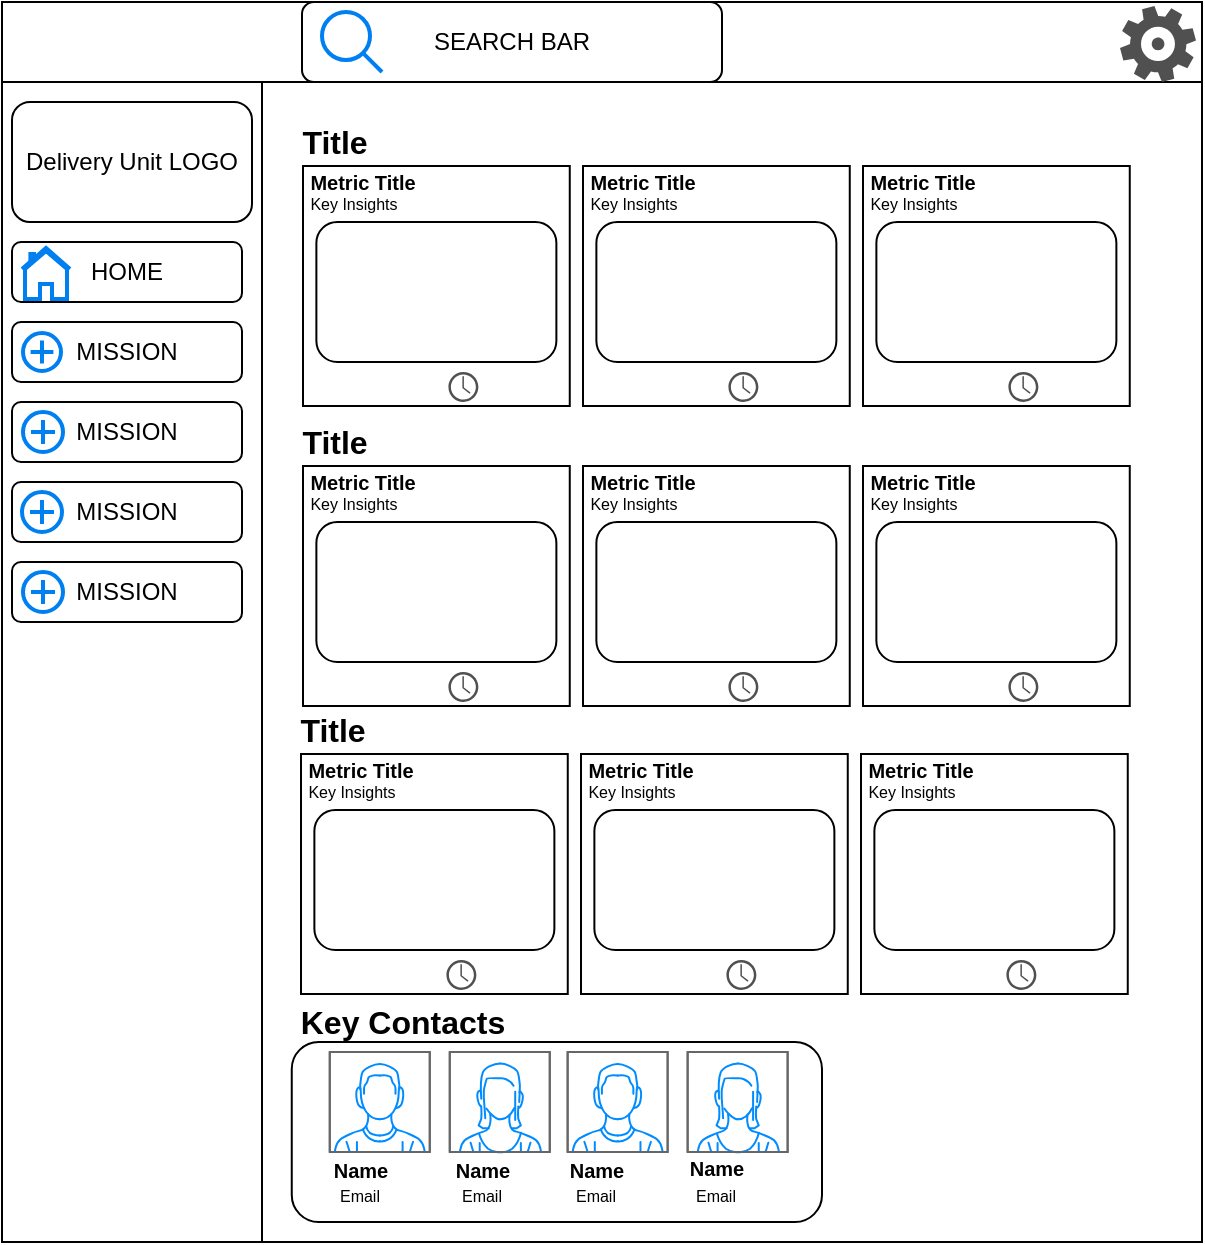 <mxfile version="24.7.6">
  <diagram name="Page-1" id="oqYdGcHT3AEx5KWIuhEE">
    <mxGraphModel dx="1059" dy="635" grid="1" gridSize="10" guides="1" tooltips="1" connect="1" arrows="1" fold="1" page="1" pageScale="1" pageWidth="827" pageHeight="1169" math="0" shadow="0">
      <root>
        <mxCell id="0" />
        <mxCell id="1" parent="0" />
        <mxCell id="GvqYhBLNUC9iz9NB5fcP-3" value="" style="rounded=0;whiteSpace=wrap;html=1;" vertex="1" parent="1">
          <mxGeometry x="220" y="80" width="470" height="580" as="geometry" />
        </mxCell>
        <mxCell id="GvqYhBLNUC9iz9NB5fcP-4" value="" style="rounded=0;whiteSpace=wrap;html=1;" vertex="1" parent="1">
          <mxGeometry x="90" y="80" width="130" height="580" as="geometry" />
        </mxCell>
        <mxCell id="GvqYhBLNUC9iz9NB5fcP-5" value="Delivery Unit LOGO" style="rounded=1;whiteSpace=wrap;html=1;" vertex="1" parent="1">
          <mxGeometry x="95" y="90" width="120" height="60" as="geometry" />
        </mxCell>
        <mxCell id="GvqYhBLNUC9iz9NB5fcP-6" value="HOME" style="rounded=1;whiteSpace=wrap;html=1;align=center;" vertex="1" parent="1">
          <mxGeometry x="95" y="160" width="115" height="30" as="geometry" />
        </mxCell>
        <mxCell id="GvqYhBLNUC9iz9NB5fcP-7" value="MISSION" style="rounded=1;whiteSpace=wrap;html=1;align=center;" vertex="1" parent="1">
          <mxGeometry x="95" y="200" width="115" height="30" as="geometry" />
        </mxCell>
        <mxCell id="GvqYhBLNUC9iz9NB5fcP-8" value="MISSION" style="rounded=1;whiteSpace=wrap;html=1;align=center;" vertex="1" parent="1">
          <mxGeometry x="95" y="240" width="115" height="30" as="geometry" />
        </mxCell>
        <mxCell id="GvqYhBLNUC9iz9NB5fcP-9" value="MISSION" style="rounded=1;whiteSpace=wrap;html=1;align=center;" vertex="1" parent="1">
          <mxGeometry x="95" y="280" width="115" height="30" as="geometry" />
        </mxCell>
        <mxCell id="GvqYhBLNUC9iz9NB5fcP-42" value="" style="group" vertex="1" connectable="0" parent="1">
          <mxGeometry x="220" y="110" width="153.88" height="132" as="geometry" />
        </mxCell>
        <mxCell id="GvqYhBLNUC9iz9NB5fcP-11" value="" style="rounded=0;whiteSpace=wrap;html=1;" vertex="1" parent="GvqYhBLNUC9iz9NB5fcP-42">
          <mxGeometry x="20.5" y="12" width="133.38" height="120" as="geometry" />
        </mxCell>
        <mxCell id="GvqYhBLNUC9iz9NB5fcP-27" value="Metric Title" style="text;strokeColor=none;fillColor=none;html=1;fontSize=10;fontStyle=1;verticalAlign=middle;align=center;" vertex="1" parent="GvqYhBLNUC9iz9NB5fcP-42">
          <mxGeometry width="100" height="40" as="geometry" />
        </mxCell>
        <mxCell id="GvqYhBLNUC9iz9NB5fcP-30" value="" style="rounded=1;whiteSpace=wrap;html=1;" vertex="1" parent="GvqYhBLNUC9iz9NB5fcP-42">
          <mxGeometry x="27.19" y="40" width="120" height="70" as="geometry" />
        </mxCell>
        <UserObject label="&lt;font style=&quot;font-size: 8px;&quot;&gt;Key Insights&lt;/font&gt;" placeholders="1" name="Variable" id="GvqYhBLNUC9iz9NB5fcP-31">
          <mxCell style="text;html=1;strokeColor=none;fillColor=none;align=center;verticalAlign=middle;whiteSpace=wrap;overflow=hidden;" vertex="1" parent="GvqYhBLNUC9iz9NB5fcP-42">
            <mxGeometry x="6" y="20" width="80" height="20" as="geometry" />
          </mxCell>
        </UserObject>
        <mxCell id="GvqYhBLNUC9iz9NB5fcP-33" value="" style="shape=image;html=1;verticalAlign=top;verticalLabelPosition=bottom;labelBackgroundColor=#ffffff;imageAspect=0;aspect=fixed;image=https://cdn4.iconfinder.com/data/icons/core-ui-outlined/32/outlined_like-128.png" vertex="1" parent="GvqYhBLNUC9iz9NB5fcP-42">
          <mxGeometry x="111.19" y="113" width="17" height="17" as="geometry" />
        </mxCell>
        <mxCell id="GvqYhBLNUC9iz9NB5fcP-34" value="" style="sketch=0;pointerEvents=1;shadow=0;dashed=0;html=1;strokeColor=none;fillColor=#505050;labelPosition=center;verticalLabelPosition=bottom;verticalAlign=top;outlineConnect=0;align=center;shape=mxgraph.office.concepts.clock;" vertex="1" parent="GvqYhBLNUC9iz9NB5fcP-42">
          <mxGeometry x="93.19" y="115" width="15" height="15" as="geometry" />
        </mxCell>
        <mxCell id="GvqYhBLNUC9iz9NB5fcP-37" value="" style="shape=image;html=1;verticalAlign=top;verticalLabelPosition=bottom;labelBackgroundColor=#ffffff;imageAspect=0;aspect=fixed;image=https://cdn1.iconfinder.com/data/icons/iconoir-vol-3/24/question-mark-circle-128.png" vertex="1" parent="GvqYhBLNUC9iz9NB5fcP-42">
          <mxGeometry x="128.19" y="112" width="19" height="19" as="geometry" />
        </mxCell>
        <mxCell id="GvqYhBLNUC9iz9NB5fcP-26" value="Title" style="text;strokeColor=none;fillColor=none;html=1;fontSize=16;fontStyle=1;verticalAlign=middle;align=center;" vertex="1" parent="GvqYhBLNUC9iz9NB5fcP-42">
          <mxGeometry x="-14" y="-20" width="100" height="40" as="geometry" />
        </mxCell>
        <mxCell id="GvqYhBLNUC9iz9NB5fcP-39" value="" style="shape=image;html=1;verticalAlign=top;verticalLabelPosition=bottom;labelBackgroundColor=#ffffff;imageAspect=0;aspect=fixed;image=https://cdn1.iconfinder.com/data/icons/unicons-line-vol-2/24/chart-line-128.png" vertex="1" parent="1">
          <mxGeometry x="275.19" y="153" width="64" height="64" as="geometry" />
        </mxCell>
        <mxCell id="GvqYhBLNUC9iz9NB5fcP-43" value="" style="group" vertex="1" connectable="0" parent="1">
          <mxGeometry x="360" y="110" width="153.88" height="132" as="geometry" />
        </mxCell>
        <mxCell id="GvqYhBLNUC9iz9NB5fcP-44" value="" style="rounded=0;whiteSpace=wrap;html=1;" vertex="1" parent="GvqYhBLNUC9iz9NB5fcP-43">
          <mxGeometry x="20.5" y="12" width="133.38" height="120" as="geometry" />
        </mxCell>
        <mxCell id="GvqYhBLNUC9iz9NB5fcP-45" value="Metric Title" style="text;strokeColor=none;fillColor=none;html=1;fontSize=10;fontStyle=1;verticalAlign=middle;align=center;" vertex="1" parent="GvqYhBLNUC9iz9NB5fcP-43">
          <mxGeometry width="100" height="40" as="geometry" />
        </mxCell>
        <mxCell id="GvqYhBLNUC9iz9NB5fcP-46" value="" style="rounded=1;whiteSpace=wrap;html=1;" vertex="1" parent="GvqYhBLNUC9iz9NB5fcP-43">
          <mxGeometry x="27.19" y="40" width="120" height="70" as="geometry" />
        </mxCell>
        <UserObject label="&lt;font style=&quot;font-size: 8px;&quot;&gt;Key Insights&lt;/font&gt;" placeholders="1" name="Variable" id="GvqYhBLNUC9iz9NB5fcP-47">
          <mxCell style="text;html=1;strokeColor=none;fillColor=none;align=center;verticalAlign=middle;whiteSpace=wrap;overflow=hidden;" vertex="1" parent="GvqYhBLNUC9iz9NB5fcP-43">
            <mxGeometry x="6" y="20" width="80" height="20" as="geometry" />
          </mxCell>
        </UserObject>
        <mxCell id="GvqYhBLNUC9iz9NB5fcP-48" value="" style="shape=image;html=1;verticalAlign=top;verticalLabelPosition=bottom;labelBackgroundColor=#ffffff;imageAspect=0;aspect=fixed;image=https://cdn4.iconfinder.com/data/icons/core-ui-outlined/32/outlined_like-128.png" vertex="1" parent="GvqYhBLNUC9iz9NB5fcP-43">
          <mxGeometry x="111.19" y="113" width="17" height="17" as="geometry" />
        </mxCell>
        <mxCell id="GvqYhBLNUC9iz9NB5fcP-49" value="" style="sketch=0;pointerEvents=1;shadow=0;dashed=0;html=1;strokeColor=none;fillColor=#505050;labelPosition=center;verticalLabelPosition=bottom;verticalAlign=top;outlineConnect=0;align=center;shape=mxgraph.office.concepts.clock;" vertex="1" parent="GvqYhBLNUC9iz9NB5fcP-43">
          <mxGeometry x="93.19" y="115" width="15" height="15" as="geometry" />
        </mxCell>
        <mxCell id="GvqYhBLNUC9iz9NB5fcP-50" value="" style="shape=image;html=1;verticalAlign=top;verticalLabelPosition=bottom;labelBackgroundColor=#ffffff;imageAspect=0;aspect=fixed;image=https://cdn1.iconfinder.com/data/icons/iconoir-vol-3/24/question-mark-circle-128.png" vertex="1" parent="GvqYhBLNUC9iz9NB5fcP-43">
          <mxGeometry x="128.19" y="112" width="19" height="19" as="geometry" />
        </mxCell>
        <mxCell id="GvqYhBLNUC9iz9NB5fcP-41" value="" style="shape=image;html=1;verticalAlign=top;verticalLabelPosition=bottom;labelBackgroundColor=#ffffff;imageAspect=0;aspect=fixed;image=https://cdn1.iconfinder.com/data/icons/unicons-line-vol-2/24/chart-128.png" vertex="1" parent="GvqYhBLNUC9iz9NB5fcP-43">
          <mxGeometry x="49.94" y="40" width="74.5" height="74.5" as="geometry" />
        </mxCell>
        <mxCell id="GvqYhBLNUC9iz9NB5fcP-51" value="" style="group" vertex="1" connectable="0" parent="1">
          <mxGeometry x="500" y="110" width="153.88" height="168" as="geometry" />
        </mxCell>
        <mxCell id="GvqYhBLNUC9iz9NB5fcP-52" value="" style="rounded=0;whiteSpace=wrap;html=1;" vertex="1" parent="GvqYhBLNUC9iz9NB5fcP-51">
          <mxGeometry x="20.5" y="12" width="133.38" height="120" as="geometry" />
        </mxCell>
        <mxCell id="GvqYhBLNUC9iz9NB5fcP-53" value="Metric Title" style="text;strokeColor=none;fillColor=none;html=1;fontSize=10;fontStyle=1;verticalAlign=middle;align=center;" vertex="1" parent="GvqYhBLNUC9iz9NB5fcP-51">
          <mxGeometry width="100" height="40" as="geometry" />
        </mxCell>
        <mxCell id="GvqYhBLNUC9iz9NB5fcP-54" value="" style="rounded=1;whiteSpace=wrap;html=1;" vertex="1" parent="GvqYhBLNUC9iz9NB5fcP-51">
          <mxGeometry x="27.19" y="40" width="120" height="70" as="geometry" />
        </mxCell>
        <UserObject label="&lt;font style=&quot;font-size: 8px;&quot;&gt;Key Insights&lt;/font&gt;" placeholders="1" name="Variable" id="GvqYhBLNUC9iz9NB5fcP-55">
          <mxCell style="text;html=1;strokeColor=none;fillColor=none;align=center;verticalAlign=middle;whiteSpace=wrap;overflow=hidden;" vertex="1" parent="GvqYhBLNUC9iz9NB5fcP-51">
            <mxGeometry x="6" y="20" width="80" height="20" as="geometry" />
          </mxCell>
        </UserObject>
        <mxCell id="GvqYhBLNUC9iz9NB5fcP-56" value="" style="shape=image;html=1;verticalAlign=top;verticalLabelPosition=bottom;labelBackgroundColor=#ffffff;imageAspect=0;aspect=fixed;image=https://cdn4.iconfinder.com/data/icons/core-ui-outlined/32/outlined_like-128.png" vertex="1" parent="GvqYhBLNUC9iz9NB5fcP-51">
          <mxGeometry x="111.19" y="113" width="17" height="17" as="geometry" />
        </mxCell>
        <mxCell id="GvqYhBLNUC9iz9NB5fcP-57" value="" style="sketch=0;pointerEvents=1;shadow=0;dashed=0;html=1;strokeColor=none;fillColor=#505050;labelPosition=center;verticalLabelPosition=bottom;verticalAlign=top;outlineConnect=0;align=center;shape=mxgraph.office.concepts.clock;" vertex="1" parent="GvqYhBLNUC9iz9NB5fcP-51">
          <mxGeometry x="93.19" y="115" width="15" height="15" as="geometry" />
        </mxCell>
        <mxCell id="GvqYhBLNUC9iz9NB5fcP-58" value="" style="shape=image;html=1;verticalAlign=top;verticalLabelPosition=bottom;labelBackgroundColor=#ffffff;imageAspect=0;aspect=fixed;image=https://cdn1.iconfinder.com/data/icons/iconoir-vol-3/24/question-mark-circle-128.png" vertex="1" parent="GvqYhBLNUC9iz9NB5fcP-51">
          <mxGeometry x="128.19" y="112" width="19" height="19" as="geometry" />
        </mxCell>
        <mxCell id="GvqYhBLNUC9iz9NB5fcP-40" value="" style="shape=image;html=1;verticalAlign=top;verticalLabelPosition=bottom;labelBackgroundColor=#ffffff;imageAspect=0;aspect=fixed;image=https://cdn1.iconfinder.com/data/icons/unicons-line-vol-2/24/chart-growth-128.png" vertex="1" parent="GvqYhBLNUC9iz9NB5fcP-51">
          <mxGeometry x="41.94" y="43" width="70" height="70" as="geometry" />
        </mxCell>
        <mxCell id="GvqYhBLNUC9iz9NB5fcP-59" value="" style="group" vertex="1" connectable="0" parent="1">
          <mxGeometry x="220" y="260" width="153.88" height="132" as="geometry" />
        </mxCell>
        <mxCell id="GvqYhBLNUC9iz9NB5fcP-60" value="" style="rounded=0;whiteSpace=wrap;html=1;" vertex="1" parent="GvqYhBLNUC9iz9NB5fcP-59">
          <mxGeometry x="20.5" y="12" width="133.38" height="120" as="geometry" />
        </mxCell>
        <mxCell id="GvqYhBLNUC9iz9NB5fcP-61" value="Metric Title" style="text;strokeColor=none;fillColor=none;html=1;fontSize=10;fontStyle=1;verticalAlign=middle;align=center;" vertex="1" parent="GvqYhBLNUC9iz9NB5fcP-59">
          <mxGeometry width="100" height="40" as="geometry" />
        </mxCell>
        <mxCell id="GvqYhBLNUC9iz9NB5fcP-62" value="" style="rounded=1;whiteSpace=wrap;html=1;" vertex="1" parent="GvqYhBLNUC9iz9NB5fcP-59">
          <mxGeometry x="27.19" y="40" width="120" height="70" as="geometry" />
        </mxCell>
        <UserObject label="&lt;font style=&quot;font-size: 8px;&quot;&gt;Key Insights&lt;/font&gt;" placeholders="1" name="Variable" id="GvqYhBLNUC9iz9NB5fcP-63">
          <mxCell style="text;html=1;strokeColor=none;fillColor=none;align=center;verticalAlign=middle;whiteSpace=wrap;overflow=hidden;" vertex="1" parent="GvqYhBLNUC9iz9NB5fcP-59">
            <mxGeometry x="6" y="20" width="80" height="20" as="geometry" />
          </mxCell>
        </UserObject>
        <mxCell id="GvqYhBLNUC9iz9NB5fcP-64" value="" style="shape=image;html=1;verticalAlign=top;verticalLabelPosition=bottom;labelBackgroundColor=#ffffff;imageAspect=0;aspect=fixed;image=https://cdn4.iconfinder.com/data/icons/core-ui-outlined/32/outlined_like-128.png" vertex="1" parent="GvqYhBLNUC9iz9NB5fcP-59">
          <mxGeometry x="111.19" y="113" width="17" height="17" as="geometry" />
        </mxCell>
        <mxCell id="GvqYhBLNUC9iz9NB5fcP-65" value="" style="sketch=0;pointerEvents=1;shadow=0;dashed=0;html=1;strokeColor=none;fillColor=#505050;labelPosition=center;verticalLabelPosition=bottom;verticalAlign=top;outlineConnect=0;align=center;shape=mxgraph.office.concepts.clock;" vertex="1" parent="GvqYhBLNUC9iz9NB5fcP-59">
          <mxGeometry x="93.19" y="115" width="15" height="15" as="geometry" />
        </mxCell>
        <mxCell id="GvqYhBLNUC9iz9NB5fcP-66" value="" style="shape=image;html=1;verticalAlign=top;verticalLabelPosition=bottom;labelBackgroundColor=#ffffff;imageAspect=0;aspect=fixed;image=https://cdn1.iconfinder.com/data/icons/iconoir-vol-3/24/question-mark-circle-128.png" vertex="1" parent="GvqYhBLNUC9iz9NB5fcP-59">
          <mxGeometry x="128.19" y="112" width="19" height="19" as="geometry" />
        </mxCell>
        <mxCell id="GvqYhBLNUC9iz9NB5fcP-67" value="Title" style="text;strokeColor=none;fillColor=none;html=1;fontSize=16;fontStyle=1;verticalAlign=middle;align=center;" vertex="1" parent="GvqYhBLNUC9iz9NB5fcP-59">
          <mxGeometry x="-14" y="-20" width="100" height="40" as="geometry" />
        </mxCell>
        <mxCell id="GvqYhBLNUC9iz9NB5fcP-137" value="" style="shape=image;html=1;verticalAlign=top;verticalLabelPosition=bottom;labelBackgroundColor=#ffffff;imageAspect=0;aspect=fixed;image=https://cdn1.iconfinder.com/data/icons/unicons-line-vol-2/24/chart-128.png" vertex="1" parent="GvqYhBLNUC9iz9NB5fcP-59">
          <mxGeometry x="49.94" y="37.75" width="74.5" height="74.5" as="geometry" />
        </mxCell>
        <mxCell id="GvqYhBLNUC9iz9NB5fcP-68" value="" style="group" vertex="1" connectable="0" parent="1">
          <mxGeometry x="360" y="260" width="153.88" height="132" as="geometry" />
        </mxCell>
        <mxCell id="GvqYhBLNUC9iz9NB5fcP-69" value="" style="rounded=0;whiteSpace=wrap;html=1;" vertex="1" parent="GvqYhBLNUC9iz9NB5fcP-68">
          <mxGeometry x="20.5" y="12" width="133.38" height="120" as="geometry" />
        </mxCell>
        <mxCell id="GvqYhBLNUC9iz9NB5fcP-70" value="Metric Title" style="text;strokeColor=none;fillColor=none;html=1;fontSize=10;fontStyle=1;verticalAlign=middle;align=center;" vertex="1" parent="GvqYhBLNUC9iz9NB5fcP-68">
          <mxGeometry width="100" height="40" as="geometry" />
        </mxCell>
        <mxCell id="GvqYhBLNUC9iz9NB5fcP-71" value="" style="rounded=1;whiteSpace=wrap;html=1;" vertex="1" parent="GvqYhBLNUC9iz9NB5fcP-68">
          <mxGeometry x="27.19" y="40" width="120" height="70" as="geometry" />
        </mxCell>
        <UserObject label="&lt;font style=&quot;font-size: 8px;&quot;&gt;Key Insights&lt;/font&gt;" placeholders="1" name="Variable" id="GvqYhBLNUC9iz9NB5fcP-72">
          <mxCell style="text;html=1;strokeColor=none;fillColor=none;align=center;verticalAlign=middle;whiteSpace=wrap;overflow=hidden;" vertex="1" parent="GvqYhBLNUC9iz9NB5fcP-68">
            <mxGeometry x="6" y="20" width="80" height="20" as="geometry" />
          </mxCell>
        </UserObject>
        <mxCell id="GvqYhBLNUC9iz9NB5fcP-73" value="" style="shape=image;html=1;verticalAlign=top;verticalLabelPosition=bottom;labelBackgroundColor=#ffffff;imageAspect=0;aspect=fixed;image=https://cdn4.iconfinder.com/data/icons/core-ui-outlined/32/outlined_like-128.png" vertex="1" parent="GvqYhBLNUC9iz9NB5fcP-68">
          <mxGeometry x="111.19" y="113" width="17" height="17" as="geometry" />
        </mxCell>
        <mxCell id="GvqYhBLNUC9iz9NB5fcP-74" value="" style="sketch=0;pointerEvents=1;shadow=0;dashed=0;html=1;strokeColor=none;fillColor=#505050;labelPosition=center;verticalLabelPosition=bottom;verticalAlign=top;outlineConnect=0;align=center;shape=mxgraph.office.concepts.clock;" vertex="1" parent="GvqYhBLNUC9iz9NB5fcP-68">
          <mxGeometry x="93.19" y="115" width="15" height="15" as="geometry" />
        </mxCell>
        <mxCell id="GvqYhBLNUC9iz9NB5fcP-75" value="" style="shape=image;html=1;verticalAlign=top;verticalLabelPosition=bottom;labelBackgroundColor=#ffffff;imageAspect=0;aspect=fixed;image=https://cdn1.iconfinder.com/data/icons/iconoir-vol-3/24/question-mark-circle-128.png" vertex="1" parent="GvqYhBLNUC9iz9NB5fcP-68">
          <mxGeometry x="128.19" y="112" width="19" height="19" as="geometry" />
        </mxCell>
        <mxCell id="GvqYhBLNUC9iz9NB5fcP-149" value="" style="shape=image;html=1;verticalAlign=top;verticalLabelPosition=bottom;labelBackgroundColor=#ffffff;imageAspect=0;aspect=fixed;image=https://cdn1.iconfinder.com/data/icons/unicons-line-vol-2/24/chart-growth-128.png" vertex="1" parent="GvqYhBLNUC9iz9NB5fcP-68">
          <mxGeometry x="52.19" y="40" width="70" height="70" as="geometry" />
        </mxCell>
        <mxCell id="GvqYhBLNUC9iz9NB5fcP-76" value="" style="group" vertex="1" connectable="0" parent="1">
          <mxGeometry x="500" y="260" width="153.88" height="132" as="geometry" />
        </mxCell>
        <mxCell id="GvqYhBLNUC9iz9NB5fcP-77" value="" style="rounded=0;whiteSpace=wrap;html=1;" vertex="1" parent="GvqYhBLNUC9iz9NB5fcP-76">
          <mxGeometry x="20.5" y="12" width="133.38" height="120" as="geometry" />
        </mxCell>
        <mxCell id="GvqYhBLNUC9iz9NB5fcP-78" value="Metric Title" style="text;strokeColor=none;fillColor=none;html=1;fontSize=10;fontStyle=1;verticalAlign=middle;align=center;" vertex="1" parent="GvqYhBLNUC9iz9NB5fcP-76">
          <mxGeometry width="100" height="40" as="geometry" />
        </mxCell>
        <mxCell id="GvqYhBLNUC9iz9NB5fcP-79" value="" style="rounded=1;whiteSpace=wrap;html=1;" vertex="1" parent="GvqYhBLNUC9iz9NB5fcP-76">
          <mxGeometry x="27.19" y="40" width="120" height="70" as="geometry" />
        </mxCell>
        <UserObject label="&lt;font style=&quot;font-size: 8px;&quot;&gt;Key Insights&lt;/font&gt;" placeholders="1" name="Variable" id="GvqYhBLNUC9iz9NB5fcP-80">
          <mxCell style="text;html=1;strokeColor=none;fillColor=none;align=center;verticalAlign=middle;whiteSpace=wrap;overflow=hidden;" vertex="1" parent="GvqYhBLNUC9iz9NB5fcP-76">
            <mxGeometry x="6" y="20" width="80" height="20" as="geometry" />
          </mxCell>
        </UserObject>
        <mxCell id="GvqYhBLNUC9iz9NB5fcP-81" value="" style="shape=image;html=1;verticalAlign=top;verticalLabelPosition=bottom;labelBackgroundColor=#ffffff;imageAspect=0;aspect=fixed;image=https://cdn4.iconfinder.com/data/icons/core-ui-outlined/32/outlined_like-128.png" vertex="1" parent="GvqYhBLNUC9iz9NB5fcP-76">
          <mxGeometry x="111.19" y="113" width="17" height="17" as="geometry" />
        </mxCell>
        <mxCell id="GvqYhBLNUC9iz9NB5fcP-82" value="" style="sketch=0;pointerEvents=1;shadow=0;dashed=0;html=1;strokeColor=none;fillColor=#505050;labelPosition=center;verticalLabelPosition=bottom;verticalAlign=top;outlineConnect=0;align=center;shape=mxgraph.office.concepts.clock;" vertex="1" parent="GvqYhBLNUC9iz9NB5fcP-76">
          <mxGeometry x="93.19" y="115" width="15" height="15" as="geometry" />
        </mxCell>
        <mxCell id="GvqYhBLNUC9iz9NB5fcP-83" value="" style="shape=image;html=1;verticalAlign=top;verticalLabelPosition=bottom;labelBackgroundColor=#ffffff;imageAspect=0;aspect=fixed;image=https://cdn1.iconfinder.com/data/icons/iconoir-vol-3/24/question-mark-circle-128.png" vertex="1" parent="GvqYhBLNUC9iz9NB5fcP-76">
          <mxGeometry x="128.19" y="112" width="19" height="19" as="geometry" />
        </mxCell>
        <mxCell id="GvqYhBLNUC9iz9NB5fcP-150" value="" style="shape=image;html=1;verticalAlign=top;verticalLabelPosition=bottom;labelBackgroundColor=#ffffff;imageAspect=0;aspect=fixed;image=https://cdn1.iconfinder.com/data/icons/unicons-line-vol-2/24/chart-line-128.png" vertex="1" parent="GvqYhBLNUC9iz9NB5fcP-76">
          <mxGeometry x="47.19" y="43" width="64" height="64" as="geometry" />
        </mxCell>
        <mxCell id="GvqYhBLNUC9iz9NB5fcP-84" value="" style="group" vertex="1" connectable="0" parent="1">
          <mxGeometry x="219" y="404" width="153.88" height="166" as="geometry" />
        </mxCell>
        <mxCell id="GvqYhBLNUC9iz9NB5fcP-85" value="" style="rounded=0;whiteSpace=wrap;html=1;" vertex="1" parent="GvqYhBLNUC9iz9NB5fcP-84">
          <mxGeometry x="20.5" y="12" width="133.38" height="120" as="geometry" />
        </mxCell>
        <mxCell id="GvqYhBLNUC9iz9NB5fcP-86" value="Metric Title" style="text;strokeColor=none;fillColor=none;html=1;fontSize=10;fontStyle=1;verticalAlign=middle;align=center;" vertex="1" parent="GvqYhBLNUC9iz9NB5fcP-84">
          <mxGeometry width="100" height="40" as="geometry" />
        </mxCell>
        <mxCell id="GvqYhBLNUC9iz9NB5fcP-87" value="" style="rounded=1;whiteSpace=wrap;html=1;" vertex="1" parent="GvqYhBLNUC9iz9NB5fcP-84">
          <mxGeometry x="27.19" y="40" width="120" height="70" as="geometry" />
        </mxCell>
        <UserObject label="&lt;font style=&quot;font-size: 8px;&quot;&gt;Key Insights&lt;/font&gt;" placeholders="1" name="Variable" id="GvqYhBLNUC9iz9NB5fcP-88">
          <mxCell style="text;html=1;strokeColor=none;fillColor=none;align=center;verticalAlign=middle;whiteSpace=wrap;overflow=hidden;" vertex="1" parent="GvqYhBLNUC9iz9NB5fcP-84">
            <mxGeometry x="6" y="20" width="80" height="20" as="geometry" />
          </mxCell>
        </UserObject>
        <mxCell id="GvqYhBLNUC9iz9NB5fcP-89" value="" style="shape=image;html=1;verticalAlign=top;verticalLabelPosition=bottom;labelBackgroundColor=#ffffff;imageAspect=0;aspect=fixed;image=https://cdn4.iconfinder.com/data/icons/core-ui-outlined/32/outlined_like-128.png" vertex="1" parent="GvqYhBLNUC9iz9NB5fcP-84">
          <mxGeometry x="111.19" y="113" width="17" height="17" as="geometry" />
        </mxCell>
        <mxCell id="GvqYhBLNUC9iz9NB5fcP-90" value="" style="sketch=0;pointerEvents=1;shadow=0;dashed=0;html=1;strokeColor=none;fillColor=#505050;labelPosition=center;verticalLabelPosition=bottom;verticalAlign=top;outlineConnect=0;align=center;shape=mxgraph.office.concepts.clock;" vertex="1" parent="GvqYhBLNUC9iz9NB5fcP-84">
          <mxGeometry x="93.19" y="115" width="15" height="15" as="geometry" />
        </mxCell>
        <mxCell id="GvqYhBLNUC9iz9NB5fcP-91" value="" style="shape=image;html=1;verticalAlign=top;verticalLabelPosition=bottom;labelBackgroundColor=#ffffff;imageAspect=0;aspect=fixed;image=https://cdn1.iconfinder.com/data/icons/iconoir-vol-3/24/question-mark-circle-128.png" vertex="1" parent="GvqYhBLNUC9iz9NB5fcP-84">
          <mxGeometry x="128.19" y="112" width="19" height="19" as="geometry" />
        </mxCell>
        <mxCell id="GvqYhBLNUC9iz9NB5fcP-92" value="Title" style="text;strokeColor=none;fillColor=none;html=1;fontSize=16;fontStyle=1;verticalAlign=middle;align=center;" vertex="1" parent="GvqYhBLNUC9iz9NB5fcP-84">
          <mxGeometry x="-14" y="-20" width="100" height="40" as="geometry" />
        </mxCell>
        <mxCell id="GvqYhBLNUC9iz9NB5fcP-118" value="Key Contacts" style="text;strokeColor=none;fillColor=none;html=1;fontSize=16;fontStyle=1;verticalAlign=middle;align=center;" vertex="1" parent="GvqYhBLNUC9iz9NB5fcP-84">
          <mxGeometry x="20.5" y="126" width="100" height="40" as="geometry" />
        </mxCell>
        <mxCell id="GvqYhBLNUC9iz9NB5fcP-148" value="" style="shape=image;html=1;verticalAlign=top;verticalLabelPosition=bottom;labelBackgroundColor=#ffffff;imageAspect=0;aspect=fixed;image=https://cdn1.iconfinder.com/data/icons/unicons-line-vol-2/24/chart-growth-128.png" vertex="1" parent="GvqYhBLNUC9iz9NB5fcP-84">
          <mxGeometry x="52.19" y="43" width="70" height="70" as="geometry" />
        </mxCell>
        <mxCell id="GvqYhBLNUC9iz9NB5fcP-93" value="" style="group" vertex="1" connectable="0" parent="1">
          <mxGeometry x="359" y="404" width="153.88" height="132" as="geometry" />
        </mxCell>
        <mxCell id="GvqYhBLNUC9iz9NB5fcP-94" value="" style="rounded=0;whiteSpace=wrap;html=1;" vertex="1" parent="GvqYhBLNUC9iz9NB5fcP-93">
          <mxGeometry x="20.5" y="12" width="133.38" height="120" as="geometry" />
        </mxCell>
        <mxCell id="GvqYhBLNUC9iz9NB5fcP-95" value="Metric Title" style="text;strokeColor=none;fillColor=none;html=1;fontSize=10;fontStyle=1;verticalAlign=middle;align=center;" vertex="1" parent="GvqYhBLNUC9iz9NB5fcP-93">
          <mxGeometry width="100" height="40" as="geometry" />
        </mxCell>
        <mxCell id="GvqYhBLNUC9iz9NB5fcP-96" value="" style="rounded=1;whiteSpace=wrap;html=1;" vertex="1" parent="GvqYhBLNUC9iz9NB5fcP-93">
          <mxGeometry x="27.19" y="40" width="120" height="70" as="geometry" />
        </mxCell>
        <UserObject label="&lt;font style=&quot;font-size: 8px;&quot;&gt;Key Insights&lt;/font&gt;" placeholders="1" name="Variable" id="GvqYhBLNUC9iz9NB5fcP-97">
          <mxCell style="text;html=1;strokeColor=none;fillColor=none;align=center;verticalAlign=middle;whiteSpace=wrap;overflow=hidden;" vertex="1" parent="GvqYhBLNUC9iz9NB5fcP-93">
            <mxGeometry x="6" y="20" width="80" height="20" as="geometry" />
          </mxCell>
        </UserObject>
        <mxCell id="GvqYhBLNUC9iz9NB5fcP-98" value="" style="shape=image;html=1;verticalAlign=top;verticalLabelPosition=bottom;labelBackgroundColor=#ffffff;imageAspect=0;aspect=fixed;image=https://cdn4.iconfinder.com/data/icons/core-ui-outlined/32/outlined_like-128.png" vertex="1" parent="GvqYhBLNUC9iz9NB5fcP-93">
          <mxGeometry x="111.19" y="113" width="17" height="17" as="geometry" />
        </mxCell>
        <mxCell id="GvqYhBLNUC9iz9NB5fcP-99" value="" style="sketch=0;pointerEvents=1;shadow=0;dashed=0;html=1;strokeColor=none;fillColor=#505050;labelPosition=center;verticalLabelPosition=bottom;verticalAlign=top;outlineConnect=0;align=center;shape=mxgraph.office.concepts.clock;" vertex="1" parent="GvqYhBLNUC9iz9NB5fcP-93">
          <mxGeometry x="93.19" y="115" width="15" height="15" as="geometry" />
        </mxCell>
        <mxCell id="GvqYhBLNUC9iz9NB5fcP-100" value="" style="shape=image;html=1;verticalAlign=top;verticalLabelPosition=bottom;labelBackgroundColor=#ffffff;imageAspect=0;aspect=fixed;image=https://cdn1.iconfinder.com/data/icons/iconoir-vol-3/24/question-mark-circle-128.png" vertex="1" parent="GvqYhBLNUC9iz9NB5fcP-93">
          <mxGeometry x="128.19" y="112" width="19" height="19" as="geometry" />
        </mxCell>
        <mxCell id="GvqYhBLNUC9iz9NB5fcP-151" value="" style="shape=image;html=1;verticalAlign=top;verticalLabelPosition=bottom;labelBackgroundColor=#ffffff;imageAspect=0;aspect=fixed;image=https://cdn1.iconfinder.com/data/icons/unicons-line-vol-2/24/chart-line-128.png" vertex="1" parent="GvqYhBLNUC9iz9NB5fcP-93">
          <mxGeometry x="47.19" y="46" width="64" height="64" as="geometry" />
        </mxCell>
        <mxCell id="GvqYhBLNUC9iz9NB5fcP-101" value="" style="group" vertex="1" connectable="0" parent="1">
          <mxGeometry x="499" y="404" width="153.88" height="132" as="geometry" />
        </mxCell>
        <mxCell id="GvqYhBLNUC9iz9NB5fcP-102" value="" style="rounded=0;whiteSpace=wrap;html=1;" vertex="1" parent="GvqYhBLNUC9iz9NB5fcP-101">
          <mxGeometry x="20.5" y="12" width="133.38" height="120" as="geometry" />
        </mxCell>
        <mxCell id="GvqYhBLNUC9iz9NB5fcP-103" value="Metric Title" style="text;strokeColor=none;fillColor=none;html=1;fontSize=10;fontStyle=1;verticalAlign=middle;align=center;" vertex="1" parent="GvqYhBLNUC9iz9NB5fcP-101">
          <mxGeometry width="100" height="40" as="geometry" />
        </mxCell>
        <mxCell id="GvqYhBLNUC9iz9NB5fcP-104" value="" style="rounded=1;whiteSpace=wrap;html=1;" vertex="1" parent="GvqYhBLNUC9iz9NB5fcP-101">
          <mxGeometry x="27.19" y="40" width="120" height="70" as="geometry" />
        </mxCell>
        <UserObject label="&lt;font style=&quot;font-size: 8px;&quot;&gt;Key Insights&lt;/font&gt;" placeholders="1" name="Variable" id="GvqYhBLNUC9iz9NB5fcP-105">
          <mxCell style="text;html=1;strokeColor=none;fillColor=none;align=center;verticalAlign=middle;whiteSpace=wrap;overflow=hidden;" vertex="1" parent="GvqYhBLNUC9iz9NB5fcP-101">
            <mxGeometry x="6" y="20" width="80" height="20" as="geometry" />
          </mxCell>
        </UserObject>
        <mxCell id="GvqYhBLNUC9iz9NB5fcP-106" value="" style="shape=image;html=1;verticalAlign=top;verticalLabelPosition=bottom;labelBackgroundColor=#ffffff;imageAspect=0;aspect=fixed;image=https://cdn4.iconfinder.com/data/icons/core-ui-outlined/32/outlined_like-128.png" vertex="1" parent="GvqYhBLNUC9iz9NB5fcP-101">
          <mxGeometry x="111.19" y="113" width="17" height="17" as="geometry" />
        </mxCell>
        <mxCell id="GvqYhBLNUC9iz9NB5fcP-107" value="" style="sketch=0;pointerEvents=1;shadow=0;dashed=0;html=1;strokeColor=none;fillColor=#505050;labelPosition=center;verticalLabelPosition=bottom;verticalAlign=top;outlineConnect=0;align=center;shape=mxgraph.office.concepts.clock;" vertex="1" parent="GvqYhBLNUC9iz9NB5fcP-101">
          <mxGeometry x="93.19" y="115" width="15" height="15" as="geometry" />
        </mxCell>
        <mxCell id="GvqYhBLNUC9iz9NB5fcP-108" value="" style="shape=image;html=1;verticalAlign=top;verticalLabelPosition=bottom;labelBackgroundColor=#ffffff;imageAspect=0;aspect=fixed;image=https://cdn1.iconfinder.com/data/icons/iconoir-vol-3/24/question-mark-circle-128.png" vertex="1" parent="GvqYhBLNUC9iz9NB5fcP-101">
          <mxGeometry x="128.19" y="112" width="19" height="19" as="geometry" />
        </mxCell>
        <mxCell id="GvqYhBLNUC9iz9NB5fcP-138" value="" style="shape=image;html=1;verticalAlign=top;verticalLabelPosition=bottom;labelBackgroundColor=#ffffff;imageAspect=0;aspect=fixed;image=https://cdn1.iconfinder.com/data/icons/unicons-line-vol-2/24/chart-128.png" vertex="1" parent="GvqYhBLNUC9iz9NB5fcP-101">
          <mxGeometry x="49.94" y="40.5" width="74.5" height="74.5" as="geometry" />
        </mxCell>
        <mxCell id="GvqYhBLNUC9iz9NB5fcP-111" value="" style="rounded=1;whiteSpace=wrap;html=1;" vertex="1" parent="1">
          <mxGeometry x="234.88" y="560" width="265.12" height="90" as="geometry" />
        </mxCell>
        <mxCell id="GvqYhBLNUC9iz9NB5fcP-114" value="" style="verticalLabelPosition=bottom;shadow=0;dashed=0;align=center;html=1;verticalAlign=top;strokeWidth=1;shape=mxgraph.mockup.containers.userMale;strokeColor=#666666;strokeColor2=#008cff;" vertex="1" parent="1">
          <mxGeometry x="253.88" y="565" width="50" height="50" as="geometry" />
        </mxCell>
        <mxCell id="GvqYhBLNUC9iz9NB5fcP-115" value="" style="verticalLabelPosition=bottom;shadow=0;dashed=0;align=center;html=1;verticalAlign=top;strokeWidth=1;shape=mxgraph.mockup.containers.userFemale;strokeColor=#666666;strokeColor2=#008cff;" vertex="1" parent="1">
          <mxGeometry x="313.88" y="565" width="50" height="50" as="geometry" />
        </mxCell>
        <mxCell id="GvqYhBLNUC9iz9NB5fcP-116" value="" style="verticalLabelPosition=bottom;shadow=0;dashed=0;align=center;html=1;verticalAlign=top;strokeWidth=1;shape=mxgraph.mockup.containers.userMale;strokeColor=#666666;strokeColor2=#008cff;" vertex="1" parent="1">
          <mxGeometry x="372.82" y="565" width="50" height="50" as="geometry" />
        </mxCell>
        <mxCell id="GvqYhBLNUC9iz9NB5fcP-117" value="" style="verticalLabelPosition=bottom;shadow=0;dashed=0;align=center;html=1;verticalAlign=top;strokeWidth=1;shape=mxgraph.mockup.containers.userFemale;strokeColor=#666666;strokeColor2=#008cff;" vertex="1" parent="1">
          <mxGeometry x="432.82" y="565" width="50" height="50" as="geometry" />
        </mxCell>
        <mxCell id="GvqYhBLNUC9iz9NB5fcP-119" value="&lt;font style=&quot;font-size: 10px;&quot;&gt;Name&lt;/font&gt;" style="text;strokeColor=none;fillColor=none;html=1;fontSize=24;fontStyle=1;verticalAlign=middle;align=center;" vertex="1" parent="1">
          <mxGeometry x="219" y="600" width="100" height="40" as="geometry" />
        </mxCell>
        <UserObject label="Email&lt;div style=&quot;font-size: 8px;&quot;&gt;&lt;br style=&quot;font-size: 8px;&quot;&gt;&lt;/div&gt;" placeholders="1" name="Variable" id="GvqYhBLNUC9iz9NB5fcP-122">
          <mxCell style="text;html=1;strokeColor=none;fillColor=none;align=center;verticalAlign=middle;whiteSpace=wrap;overflow=hidden;fontSize=8;" vertex="1" parent="1">
            <mxGeometry x="229" y="630" width="80" height="20" as="geometry" />
          </mxCell>
        </UserObject>
        <mxCell id="GvqYhBLNUC9iz9NB5fcP-124" value="&lt;font style=&quot;font-size: 10px;&quot;&gt;Name&lt;/font&gt;" style="text;strokeColor=none;fillColor=none;html=1;fontSize=24;fontStyle=1;verticalAlign=middle;align=center;" vertex="1" parent="1">
          <mxGeometry x="280" y="600" width="100" height="40" as="geometry" />
        </mxCell>
        <mxCell id="GvqYhBLNUC9iz9NB5fcP-125" value="&lt;font style=&quot;font-size: 10px;&quot;&gt;Name&lt;/font&gt;" style="text;strokeColor=none;fillColor=none;html=1;fontSize=24;fontStyle=1;verticalAlign=middle;align=center;" vertex="1" parent="1">
          <mxGeometry x="336.94" y="600" width="100" height="40" as="geometry" />
        </mxCell>
        <mxCell id="GvqYhBLNUC9iz9NB5fcP-126" value="&lt;font style=&quot;font-size: 10px;&quot;&gt;Name&lt;/font&gt;" style="text;strokeColor=none;fillColor=none;html=1;fontSize=24;fontStyle=1;verticalAlign=middle;align=center;" vertex="1" parent="1">
          <mxGeometry x="397" y="599" width="100" height="40" as="geometry" />
        </mxCell>
        <UserObject label="Email&lt;div style=&quot;font-size: 8px;&quot;&gt;&lt;br style=&quot;font-size: 8px;&quot;&gt;&lt;/div&gt;" placeholders="1" name="Variable" id="GvqYhBLNUC9iz9NB5fcP-127">
          <mxCell style="text;html=1;strokeColor=none;fillColor=none;align=center;verticalAlign=middle;whiteSpace=wrap;overflow=hidden;fontSize=8;" vertex="1" parent="1">
            <mxGeometry x="290" y="630" width="80" height="20" as="geometry" />
          </mxCell>
        </UserObject>
        <UserObject label="Email&lt;div style=&quot;font-size: 8px;&quot;&gt;&lt;br style=&quot;font-size: 8px;&quot;&gt;&lt;/div&gt;" placeholders="1" name="Variable" id="GvqYhBLNUC9iz9NB5fcP-128">
          <mxCell style="text;html=1;strokeColor=none;fillColor=none;align=center;verticalAlign=middle;whiteSpace=wrap;overflow=hidden;fontSize=8;" vertex="1" parent="1">
            <mxGeometry x="346.94" y="630" width="80" height="20" as="geometry" />
          </mxCell>
        </UserObject>
        <UserObject label="Email&lt;div style=&quot;font-size: 8px;&quot;&gt;&lt;br style=&quot;font-size: 8px;&quot;&gt;&lt;/div&gt;" placeholders="1" name="Variable" id="GvqYhBLNUC9iz9NB5fcP-129">
          <mxCell style="text;html=1;strokeColor=none;fillColor=none;align=center;verticalAlign=middle;whiteSpace=wrap;overflow=hidden;fontSize=8;" vertex="1" parent="1">
            <mxGeometry x="407" y="630" width="80" height="20" as="geometry" />
          </mxCell>
        </UserObject>
        <mxCell id="GvqYhBLNUC9iz9NB5fcP-130" value="" style="rounded=0;whiteSpace=wrap;html=1;" vertex="1" parent="1">
          <mxGeometry x="90" y="40" width="600" height="40" as="geometry" />
        </mxCell>
        <mxCell id="GvqYhBLNUC9iz9NB5fcP-131" value="MISSION" style="rounded=1;whiteSpace=wrap;html=1;align=center;" vertex="1" parent="1">
          <mxGeometry x="95" y="320" width="115" height="30" as="geometry" />
        </mxCell>
        <mxCell id="GvqYhBLNUC9iz9NB5fcP-132" value="" style="html=1;verticalLabelPosition=bottom;align=center;labelBackgroundColor=#ffffff;verticalAlign=top;strokeWidth=2;strokeColor=#0080F0;shadow=0;dashed=0;shape=mxgraph.ios7.icons.home;" vertex="1" parent="1">
          <mxGeometry x="100" y="163" width="24" height="25.5" as="geometry" />
        </mxCell>
        <mxCell id="GvqYhBLNUC9iz9NB5fcP-133" value="" style="html=1;verticalLabelPosition=bottom;align=center;labelBackgroundColor=#ffffff;verticalAlign=top;strokeWidth=2;strokeColor=#0080F0;shadow=0;dashed=0;shape=mxgraph.ios7.icons.add;" vertex="1" parent="1">
          <mxGeometry x="100.5" y="205.5" width="19" height="19" as="geometry" />
        </mxCell>
        <mxCell id="GvqYhBLNUC9iz9NB5fcP-134" value="" style="html=1;verticalLabelPosition=bottom;align=center;labelBackgroundColor=#ffffff;verticalAlign=top;strokeWidth=2;strokeColor=#0080F0;shadow=0;dashed=0;shape=mxgraph.ios7.icons.add;" vertex="1" parent="1">
          <mxGeometry x="100.5" y="245" width="20" height="20" as="geometry" />
        </mxCell>
        <mxCell id="GvqYhBLNUC9iz9NB5fcP-135" value="" style="html=1;verticalLabelPosition=bottom;align=center;labelBackgroundColor=#ffffff;verticalAlign=top;strokeWidth=2;strokeColor=#0080F0;shadow=0;dashed=0;shape=mxgraph.ios7.icons.add;" vertex="1" parent="1">
          <mxGeometry x="100" y="285" width="20" height="20" as="geometry" />
        </mxCell>
        <mxCell id="GvqYhBLNUC9iz9NB5fcP-136" value="" style="html=1;verticalLabelPosition=bottom;align=center;labelBackgroundColor=#ffffff;verticalAlign=top;strokeWidth=2;strokeColor=#0080F0;shadow=0;dashed=0;shape=mxgraph.ios7.icons.add;" vertex="1" parent="1">
          <mxGeometry x="100.5" y="325" width="20" height="20" as="geometry" />
        </mxCell>
        <mxCell id="GvqYhBLNUC9iz9NB5fcP-152" value="SEARCH BAR" style="rounded=1;whiteSpace=wrap;html=1;" vertex="1" parent="1">
          <mxGeometry x="240" y="40" width="210" height="40" as="geometry" />
        </mxCell>
        <mxCell id="GvqYhBLNUC9iz9NB5fcP-153" value="" style="html=1;verticalLabelPosition=bottom;align=center;labelBackgroundColor=#ffffff;verticalAlign=top;strokeWidth=2;strokeColor=#0080F0;shadow=0;dashed=0;shape=mxgraph.ios7.icons.looking_glass;" vertex="1" parent="1">
          <mxGeometry x="250" y="45" width="30" height="30" as="geometry" />
        </mxCell>
        <mxCell id="GvqYhBLNUC9iz9NB5fcP-154" value="" style="sketch=0;pointerEvents=1;shadow=0;dashed=0;html=1;strokeColor=none;fillColor=#505050;labelPosition=center;verticalLabelPosition=bottom;verticalAlign=top;outlineConnect=0;align=center;shape=mxgraph.office.concepts.settings_office_365;" vertex="1" parent="1">
          <mxGeometry x="649" y="42" width="38" height="38" as="geometry" />
        </mxCell>
      </root>
    </mxGraphModel>
  </diagram>
</mxfile>
